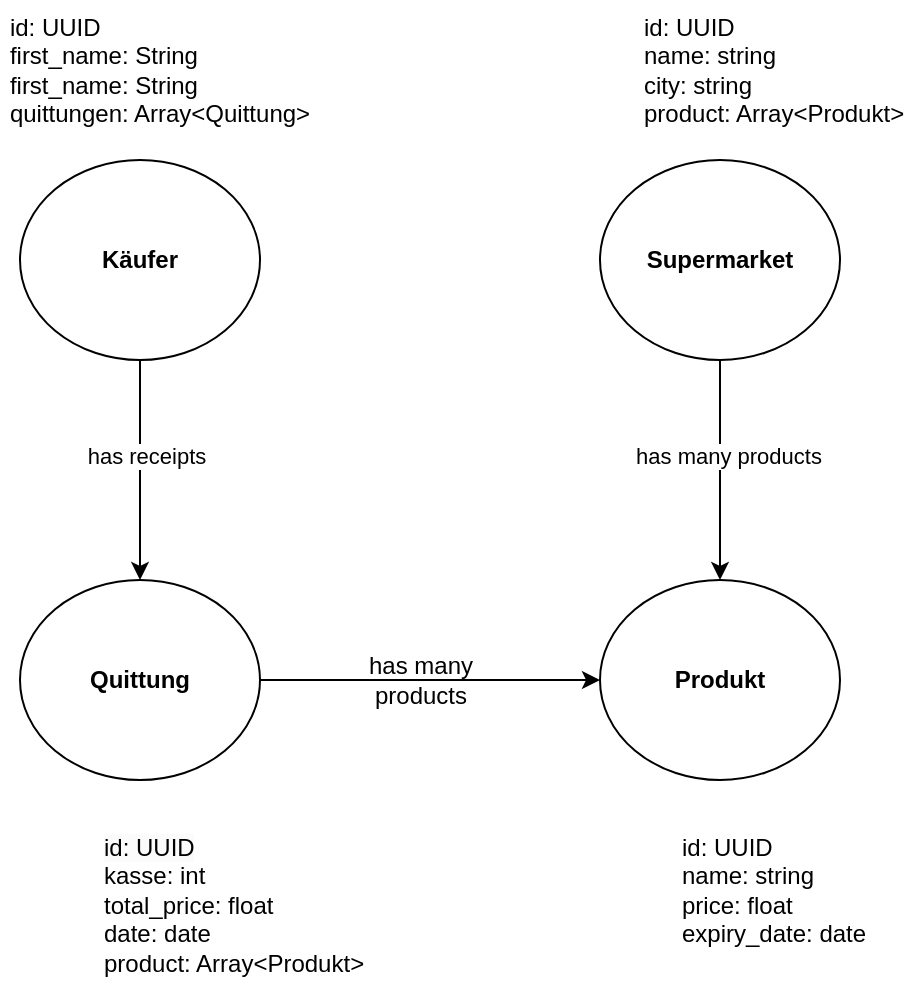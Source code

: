 <mxfile version="24.6.4" type="device">
  <diagram name="Seite-1" id="cBw5K6a6HzLtbjxsEIRC">
    <mxGraphModel dx="1290" dy="618" grid="1" gridSize="10" guides="1" tooltips="1" connect="1" arrows="1" fold="1" page="1" pageScale="1" pageWidth="827" pageHeight="1169" math="0" shadow="0">
      <root>
        <mxCell id="0" />
        <mxCell id="1" parent="0" />
        <mxCell id="L3rGUpWFKfzJzhbfr0cf-1" value="&lt;b style=&quot;text-wrap: nowrap;&quot;&gt;Käufer&lt;/b&gt;" style="ellipse;whiteSpace=wrap;html=1;" parent="1" vertex="1">
          <mxGeometry x="40" y="300" width="120" height="100" as="geometry" />
        </mxCell>
        <mxCell id="L3rGUpWFKfzJzhbfr0cf-2" value="&lt;b&gt;Quittung&lt;/b&gt;" style="ellipse;whiteSpace=wrap;html=1;" parent="1" vertex="1">
          <mxGeometry x="40" y="510" width="120" height="100" as="geometry" />
        </mxCell>
        <mxCell id="L3rGUpWFKfzJzhbfr0cf-3" value="&lt;b&gt;Produkt&lt;/b&gt;" style="ellipse;whiteSpace=wrap;html=1;" parent="1" vertex="1">
          <mxGeometry x="330" y="510" width="120" height="100" as="geometry" />
        </mxCell>
        <mxCell id="L3rGUpWFKfzJzhbfr0cf-4" value="&lt;b style=&quot;text-wrap: nowrap;&quot;&gt;Supermarket&lt;/b&gt;" style="ellipse;whiteSpace=wrap;html=1;" parent="1" vertex="1">
          <mxGeometry x="330" y="300" width="120" height="100" as="geometry" />
        </mxCell>
        <mxCell id="L3rGUpWFKfzJzhbfr0cf-5" value="" style="endArrow=classic;html=1;rounded=0;exitX=0.5;exitY=1;exitDx=0;exitDy=0;" parent="1" source="L3rGUpWFKfzJzhbfr0cf-1" target="L3rGUpWFKfzJzhbfr0cf-2" edge="1">
          <mxGeometry width="50" height="50" relative="1" as="geometry">
            <mxPoint x="210" y="490" as="sourcePoint" />
            <mxPoint x="260" y="440" as="targetPoint" />
          </mxGeometry>
        </mxCell>
        <mxCell id="L3rGUpWFKfzJzhbfr0cf-6" value="has receipts" style="edgeLabel;html=1;align=center;verticalAlign=middle;resizable=0;points=[];" parent="L3rGUpWFKfzJzhbfr0cf-5" vertex="1" connectable="0">
          <mxGeometry x="-0.133" y="3" relative="1" as="geometry">
            <mxPoint as="offset" />
          </mxGeometry>
        </mxCell>
        <mxCell id="L3rGUpWFKfzJzhbfr0cf-7" value="" style="endArrow=classic;html=1;rounded=0;entryX=0;entryY=0.5;entryDx=0;entryDy=0;exitX=1;exitY=0.5;exitDx=0;exitDy=0;" parent="1" source="L3rGUpWFKfzJzhbfr0cf-2" target="L3rGUpWFKfzJzhbfr0cf-3" edge="1">
          <mxGeometry width="50" height="50" relative="1" as="geometry">
            <mxPoint x="250" y="490" as="sourcePoint" />
            <mxPoint x="380" y="440" as="targetPoint" />
          </mxGeometry>
        </mxCell>
        <mxCell id="L3rGUpWFKfzJzhbfr0cf-8" value="" style="endArrow=classic;html=1;rounded=0;exitX=0.5;exitY=1;exitDx=0;exitDy=0;entryX=0.5;entryY=0;entryDx=0;entryDy=0;" parent="1" source="L3rGUpWFKfzJzhbfr0cf-4" target="L3rGUpWFKfzJzhbfr0cf-3" edge="1">
          <mxGeometry width="50" height="50" relative="1" as="geometry">
            <mxPoint x="450" y="490" as="sourcePoint" />
            <mxPoint x="470" y="460" as="targetPoint" />
          </mxGeometry>
        </mxCell>
        <mxCell id="L3rGUpWFKfzJzhbfr0cf-9" value="has many products" style="edgeLabel;html=1;align=center;verticalAlign=middle;resizable=0;points=[];" parent="L3rGUpWFKfzJzhbfr0cf-8" vertex="1" connectable="0">
          <mxGeometry x="-0.136" y="4" relative="1" as="geometry">
            <mxPoint as="offset" />
          </mxGeometry>
        </mxCell>
        <mxCell id="L3rGUpWFKfzJzhbfr0cf-12" value="&lt;div&gt;&lt;span style=&quot;background-color: initial;&quot;&gt;has many&lt;/span&gt;&lt;/div&gt;&lt;div&gt;products&lt;/div&gt;" style="text;html=1;align=center;verticalAlign=middle;resizable=0;points=[];autosize=1;strokeColor=none;fillColor=none;" parent="1" vertex="1">
          <mxGeometry x="200" y="540" width="80" height="40" as="geometry" />
        </mxCell>
        <mxCell id="L3rGUpWFKfzJzhbfr0cf-15" value="&lt;div style=&quot;text-align: left;&quot;&gt;&lt;span style=&quot;text-wrap: nowrap; background-color: initial;&quot;&gt;id: UUID&lt;/span&gt;&lt;/div&gt;&lt;div&gt;&lt;div style=&quot;text-align: left;&quot;&gt;&lt;span style=&quot;text-wrap: nowrap; background-color: initial;&quot;&gt;first_name: String&lt;/span&gt;&lt;/div&gt;&lt;div style=&quot;text-align: left; text-wrap: nowrap;&quot;&gt;&lt;span style=&quot;background-color: initial;&quot;&gt;first_name&lt;/span&gt;: String&lt;/div&gt;&lt;div style=&quot;text-align: left; text-wrap: nowrap;&quot;&gt;quittungen: Array&amp;lt;Quittung&amp;gt;&lt;br&gt;&lt;/div&gt;&lt;/div&gt;" style="text;html=1;align=center;verticalAlign=middle;whiteSpace=wrap;rounded=0;" parent="1" vertex="1">
          <mxGeometry x="30" y="220" width="160" height="70" as="geometry" />
        </mxCell>
        <mxCell id="L3rGUpWFKfzJzhbfr0cf-16" value="&lt;span style=&quot;color: rgb(0, 0, 0); font-family: Helvetica; font-size: 12px; font-style: normal; font-variant-ligatures: normal; font-variant-caps: normal; font-weight: 400; letter-spacing: normal; orphans: 2; text-align: left; text-indent: 0px; text-transform: none; widows: 2; word-spacing: 0px; -webkit-text-stroke-width: 0px; white-space: nowrap; background-color: rgb(251, 251, 251); text-decoration-thickness: initial; text-decoration-style: initial; text-decoration-color: initial; display: inline !important; float: none;&quot;&gt;id: UUID&lt;/span&gt;&lt;div&gt;kasse: int&lt;br&gt;&lt;div&gt;&lt;span style=&quot;background-color: initial;&quot;&gt;total_price: float&lt;/span&gt;&lt;/div&gt;&lt;div&gt;date: date&lt;/div&gt;&lt;div&gt;&lt;span style=&quot;text-wrap: nowrap;&quot;&gt;product: Array&amp;lt;Produkt&amp;gt;&lt;/span&gt;&lt;br&gt;&lt;/div&gt;&lt;div&gt;&lt;br style=&quot;text-wrap: nowrap;&quot;&gt;&lt;/div&gt;&lt;/div&gt;" style="text;whiteSpace=wrap;html=1;" parent="1" vertex="1">
          <mxGeometry x="80" y="630" width="119" height="70" as="geometry" />
        </mxCell>
        <mxCell id="L3rGUpWFKfzJzhbfr0cf-17" value="&lt;span style=&quot;text-wrap: nowrap;&quot;&gt;id: UUID&lt;/span&gt;&lt;div&gt;&lt;span style=&quot;text-wrap: nowrap;&quot;&gt;name: string&lt;/span&gt;&lt;br style=&quot;text-wrap: nowrap;&quot;&gt;&lt;div style=&quot;text-wrap: nowrap;&quot;&gt;&lt;span style=&quot;background-color: initial;&quot;&gt;price: float&lt;/span&gt;&lt;/div&gt;&lt;div style=&quot;text-wrap: nowrap;&quot;&gt;expiry_date: date&lt;/div&gt;&lt;/div&gt;" style="text;whiteSpace=wrap;html=1;" parent="1" vertex="1">
          <mxGeometry x="369" y="630" width="90" height="70" as="geometry" />
        </mxCell>
        <mxCell id="L3rGUpWFKfzJzhbfr0cf-18" value="&lt;span style=&quot;text-wrap: nowrap;&quot;&gt;id: UUID&lt;/span&gt;&lt;div&gt;&lt;span style=&quot;text-wrap: nowrap;&quot;&gt;name: string&lt;/span&gt;&lt;div style=&quot;text-wrap: nowrap;&quot;&gt;city: string&lt;/div&gt;&lt;div style=&quot;text-wrap: nowrap;&quot;&gt;product: Array&amp;lt;Produkt&amp;gt;&lt;/div&gt;&lt;/div&gt;" style="text;whiteSpace=wrap;html=1;" parent="1" vertex="1">
          <mxGeometry x="350" y="220" width="80" height="70" as="geometry" />
        </mxCell>
      </root>
    </mxGraphModel>
  </diagram>
</mxfile>
